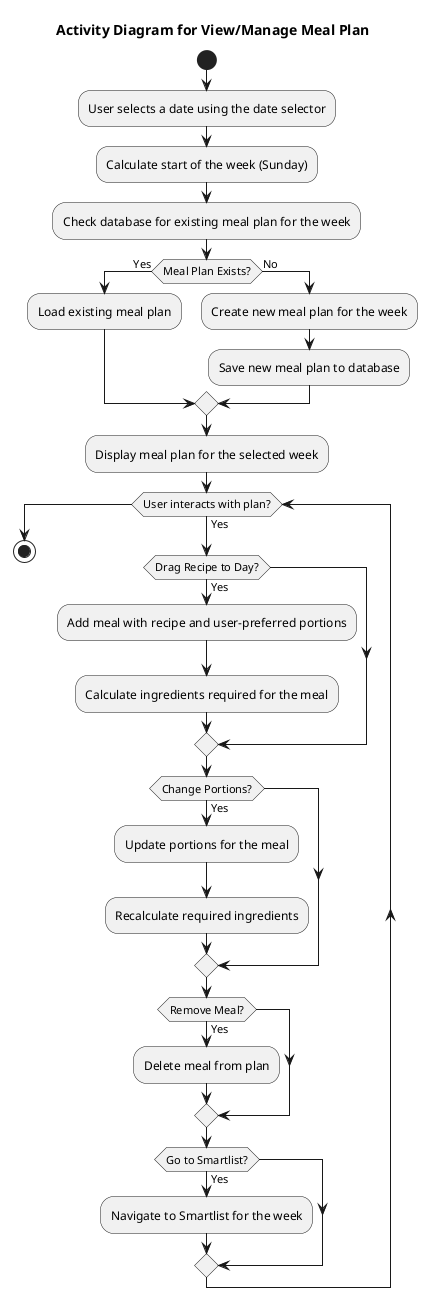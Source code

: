 @startuml
title Activity Diagram for View/Manage Meal Plan
start

:User selects a date using the date selector;

:Calculate start of the week (Sunday);

:Check database for existing meal plan for the week;

if (Meal Plan Exists?) then (Yes)
    :Load existing meal plan;
else (No)
    :Create new meal plan for the week;
    :Save new meal plan to database;
endif

:Display meal plan for the selected week;

while (User interacts with plan?) is (Yes)
    if (Drag Recipe to Day?) then (Yes)
        :Add meal with recipe and user-preferred portions;
        :Calculate ingredients required for the meal;
    endif

    if (Change Portions?) then (Yes)
        :Update portions for the meal;
        :Recalculate required ingredients;
    endif

    if (Remove Meal?) then (Yes)
        :Delete meal from plan;
    endif

    if (Go to Smartlist?) then (Yes)
        :Navigate to Smartlist for the week;
    endif
endwhile

stop
@enduml
